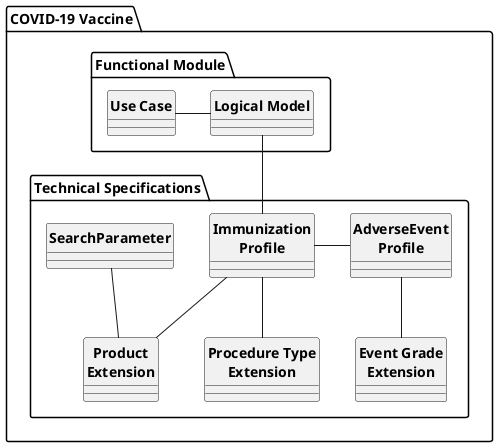 @startuml
skinparam linetype polyline
hide circle
hide stereotype


package "COVID-19 Vaccine" as IG {

package "Functional Module" as Functional {
  class "**Use Case**" as UCase {
  }
  class "**Logical Model**" as LogicalModel {
  }
}

package "Technical Specifications" as Technical {
  class "**Immunization**\n**Profile**" as P_IMM {
  }
  class "**AdverseEvent**\n**Profile**" as P_ADV {
  }
  class "**Product**\n**Extension**" as E_PRD {
  }
  class "**Procedure Type**\n**Extension**" as E_PRT {
  }
  class "**Event Grade**\n**Extension**" as E_ADG {
  }
  class "**SearchParameter**" as SearchParameter {
  }
}

UCase - LogicalModel
LogicalModel -down- P_IMM
P_ADV -left- P_IMM
P_IMM -down- E_PRD
P_IMM -down- E_PRT
P_ADV -down- E_ADG
E_PRD -up- SearchParameter
  

}

@enduml

